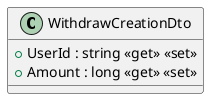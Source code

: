 @startuml
class WithdrawCreationDto {
    + UserId : string <<get>> <<set>>
    + Amount : long <<get>> <<set>>
}
@enduml
